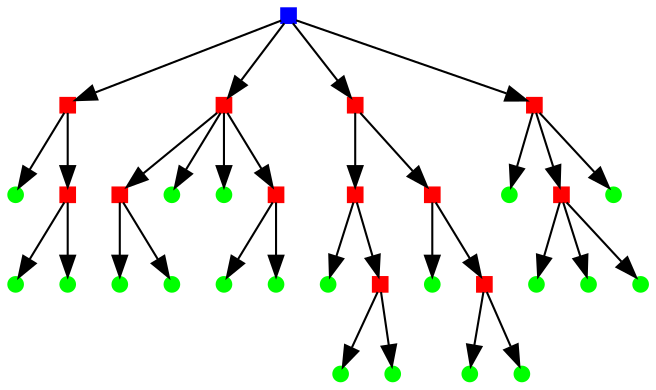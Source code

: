 digraph graphname { 
-1 [label="" ,shape=box,style=filled,color=blue,width=0.1,height=0.1];
-1 -> -6
-6 [label="" ,shape=box,style=filled,color=red,width=0.1,height=0.1];
-6 -> 0
0 [label="" ,shape=circle,style=filled,color=green,width=0.1,height=0.1];
-6 -> -12
-12 [label="" ,shape=box,style=filled,color=red,width=0.1,height=0.1];
-12 -> 16
16 [label="" ,shape=circle,style=filled,color=green,width=0.1,height=0.1];
-12 -> 9
9 [label="" ,shape=circle,style=filled,color=green,width=0.1,height=0.1];
-1 -> -2
-2 [label="" ,shape=box,style=filled,color=red,width=0.1,height=0.1];
-2 -> -5
-5 [label="" ,shape=box,style=filled,color=red,width=0.1,height=0.1];
-5 -> 8
8 [label="" ,shape=circle,style=filled,color=green,width=0.1,height=0.1];
-5 -> 2
2 [label="" ,shape=circle,style=filled,color=green,width=0.1,height=0.1];
-2 -> 6
6 [label="" ,shape=circle,style=filled,color=green,width=0.1,height=0.1];
-2 -> 17
17 [label="" ,shape=circle,style=filled,color=green,width=0.1,height=0.1];
-2 -> -13
-13 [label="" ,shape=box,style=filled,color=red,width=0.1,height=0.1];
-13 -> 19
19 [label="" ,shape=circle,style=filled,color=green,width=0.1,height=0.1];
-13 -> 1
1 [label="" ,shape=circle,style=filled,color=green,width=0.1,height=0.1];
-1 -> -3
-3 [label="" ,shape=box,style=filled,color=red,width=0.1,height=0.1];
-3 -> -4
-4 [label="" ,shape=box,style=filled,color=red,width=0.1,height=0.1];
-4 -> 7
7 [label="" ,shape=circle,style=filled,color=green,width=0.1,height=0.1];
-4 -> -10
-10 [label="" ,shape=box,style=filled,color=red,width=0.1,height=0.1];
-10 -> 3
3 [label="" ,shape=circle,style=filled,color=green,width=0.1,height=0.1];
-10 -> 13
13 [label="" ,shape=circle,style=filled,color=green,width=0.1,height=0.1];
-3 -> -7
-7 [label="" ,shape=box,style=filled,color=red,width=0.1,height=0.1];
-7 -> 5
5 [label="" ,shape=circle,style=filled,color=green,width=0.1,height=0.1];
-7 -> -11
-11 [label="" ,shape=box,style=filled,color=red,width=0.1,height=0.1];
-11 -> 10
10 [label="" ,shape=circle,style=filled,color=green,width=0.1,height=0.1];
-11 -> 14
14 [label="" ,shape=circle,style=filled,color=green,width=0.1,height=0.1];
-1 -> -8
-8 [label="" ,shape=box,style=filled,color=red,width=0.1,height=0.1];
-8 -> 12
12 [label="" ,shape=circle,style=filled,color=green,width=0.1,height=0.1];
-8 -> -9
-9 [label="" ,shape=box,style=filled,color=red,width=0.1,height=0.1];
-9 -> 18
18 [label="" ,shape=circle,style=filled,color=green,width=0.1,height=0.1];
-9 -> 11
11 [label="" ,shape=circle,style=filled,color=green,width=0.1,height=0.1];
-9 -> 4
4 [label="" ,shape=circle,style=filled,color=green,width=0.1,height=0.1];
-8 -> 15
15 [label="" ,shape=circle,style=filled,color=green,width=0.1,height=0.1];
}
